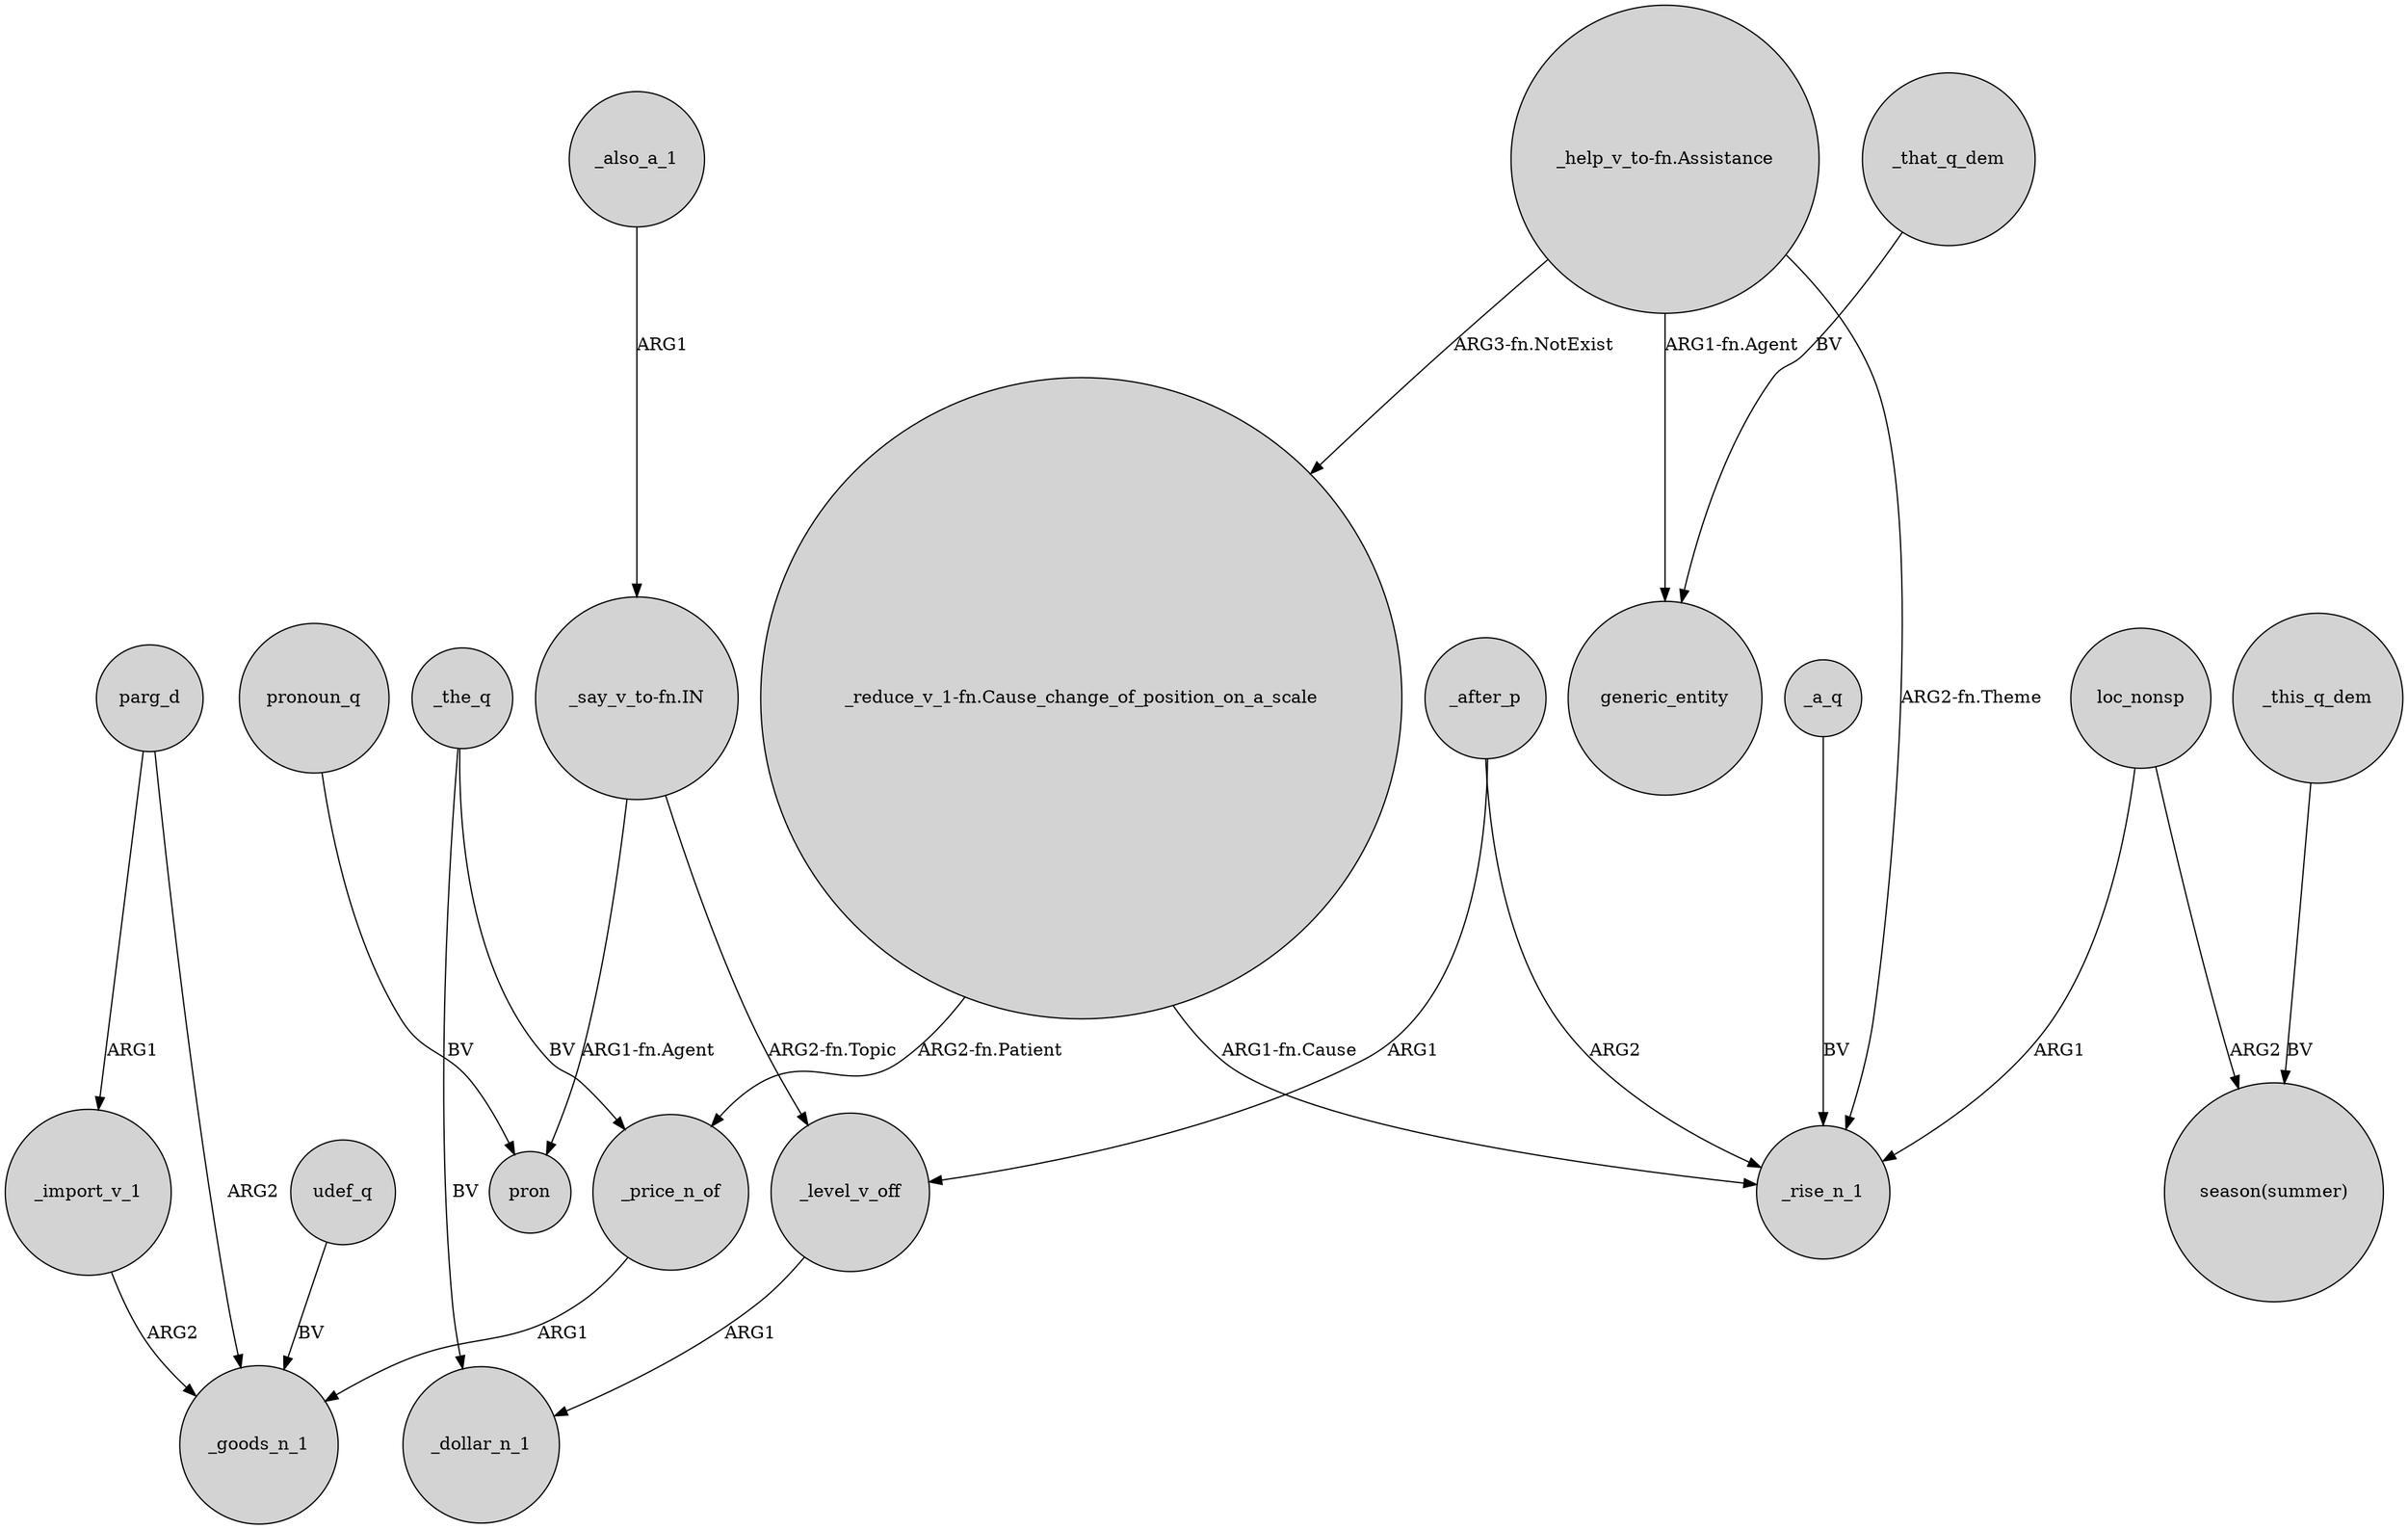 digraph {
	node [shape=circle style=filled]
	parg_d -> _import_v_1 [label=ARG1]
	_also_a_1 -> "_say_v_to-fn.IN" [label=ARG1]
	"_say_v_to-fn.IN" -> _level_v_off [label="ARG2-fn.Topic"]
	_this_q_dem -> "season(summer)" [label=BV]
	_a_q -> _rise_n_1 [label=BV]
	_that_q_dem -> generic_entity [label=BV]
	_the_q -> _dollar_n_1 [label=BV]
	_the_q -> _price_n_of [label=BV]
	loc_nonsp -> _rise_n_1 [label=ARG1]
	_after_p -> _rise_n_1 [label=ARG2]
	pronoun_q -> pron [label=BV]
	"_reduce_v_1-fn.Cause_change_of_position_on_a_scale" -> _rise_n_1 [label="ARG1-fn.Cause"]
	udef_q -> _goods_n_1 [label=BV]
	_after_p -> _level_v_off [label=ARG1]
	"_help_v_to-fn.Assistance" -> generic_entity [label="ARG1-fn.Agent"]
	_import_v_1 -> _goods_n_1 [label=ARG2]
	"_say_v_to-fn.IN" -> pron [label="ARG1-fn.Agent"]
	loc_nonsp -> "season(summer)" [label=ARG2]
	"_help_v_to-fn.Assistance" -> "_reduce_v_1-fn.Cause_change_of_position_on_a_scale" [label="ARG3-fn.NotExist"]
	_level_v_off -> _dollar_n_1 [label=ARG1]
	_price_n_of -> _goods_n_1 [label=ARG1]
	parg_d -> _goods_n_1 [label=ARG2]
	"_help_v_to-fn.Assistance" -> _rise_n_1 [label="ARG2-fn.Theme"]
	"_reduce_v_1-fn.Cause_change_of_position_on_a_scale" -> _price_n_of [label="ARG2-fn.Patient"]
}
